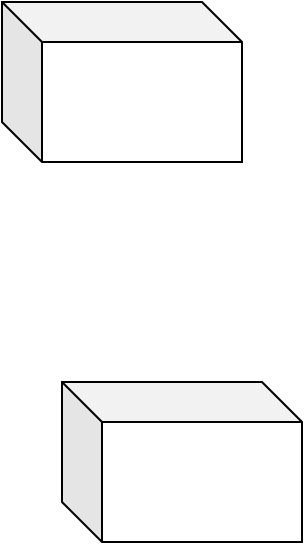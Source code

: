 <mxfile version="14.4.4" type="github" pages="2">
  <diagram id="yivkntyE7Ey2TrobkpiY" name="Page-1">
    <mxGraphModel dx="1038" dy="548" grid="1" gridSize="10" guides="1" tooltips="1" connect="1" arrows="1" fold="1" page="1" pageScale="1" pageWidth="827" pageHeight="1169" math="0" shadow="0">
      <root>
        <mxCell id="0" />
        <mxCell id="1" parent="0" />
        <mxCell id="qLFVA5y4tJJFwNEbi0YV-1" value="" style="shape=cube;whiteSpace=wrap;html=1;boundedLbl=1;backgroundOutline=1;darkOpacity=0.05;darkOpacity2=0.1;" parent="1" vertex="1">
          <mxGeometry x="180" y="120" width="120" height="80" as="geometry" />
        </mxCell>
        <mxCell id="qLFVA5y4tJJFwNEbi0YV-2" value="" style="shape=cube;whiteSpace=wrap;html=1;boundedLbl=1;backgroundOutline=1;darkOpacity=0.05;darkOpacity2=0.1;" parent="1" vertex="1">
          <mxGeometry x="210" y="310" width="120" height="80" as="geometry" />
        </mxCell>
      </root>
    </mxGraphModel>
  </diagram>
  <diagram id="-kK0jbEMBUSha9kbt0N1" name="Page-2">
    <mxGraphModel dx="1038" dy="548" grid="1" gridSize="10" guides="1" tooltips="1" connect="1" arrows="1" fold="1" page="1" pageScale="1" pageWidth="827" pageHeight="1169" math="0" shadow="0">
      <root>
        <mxCell id="yLETCJ6aDqN5vFPb6v6N-0" />
        <mxCell id="yLETCJ6aDqN5vFPb6v6N-1" parent="yLETCJ6aDqN5vFPb6v6N-0" />
      </root>
    </mxGraphModel>
  </diagram>
</mxfile>
